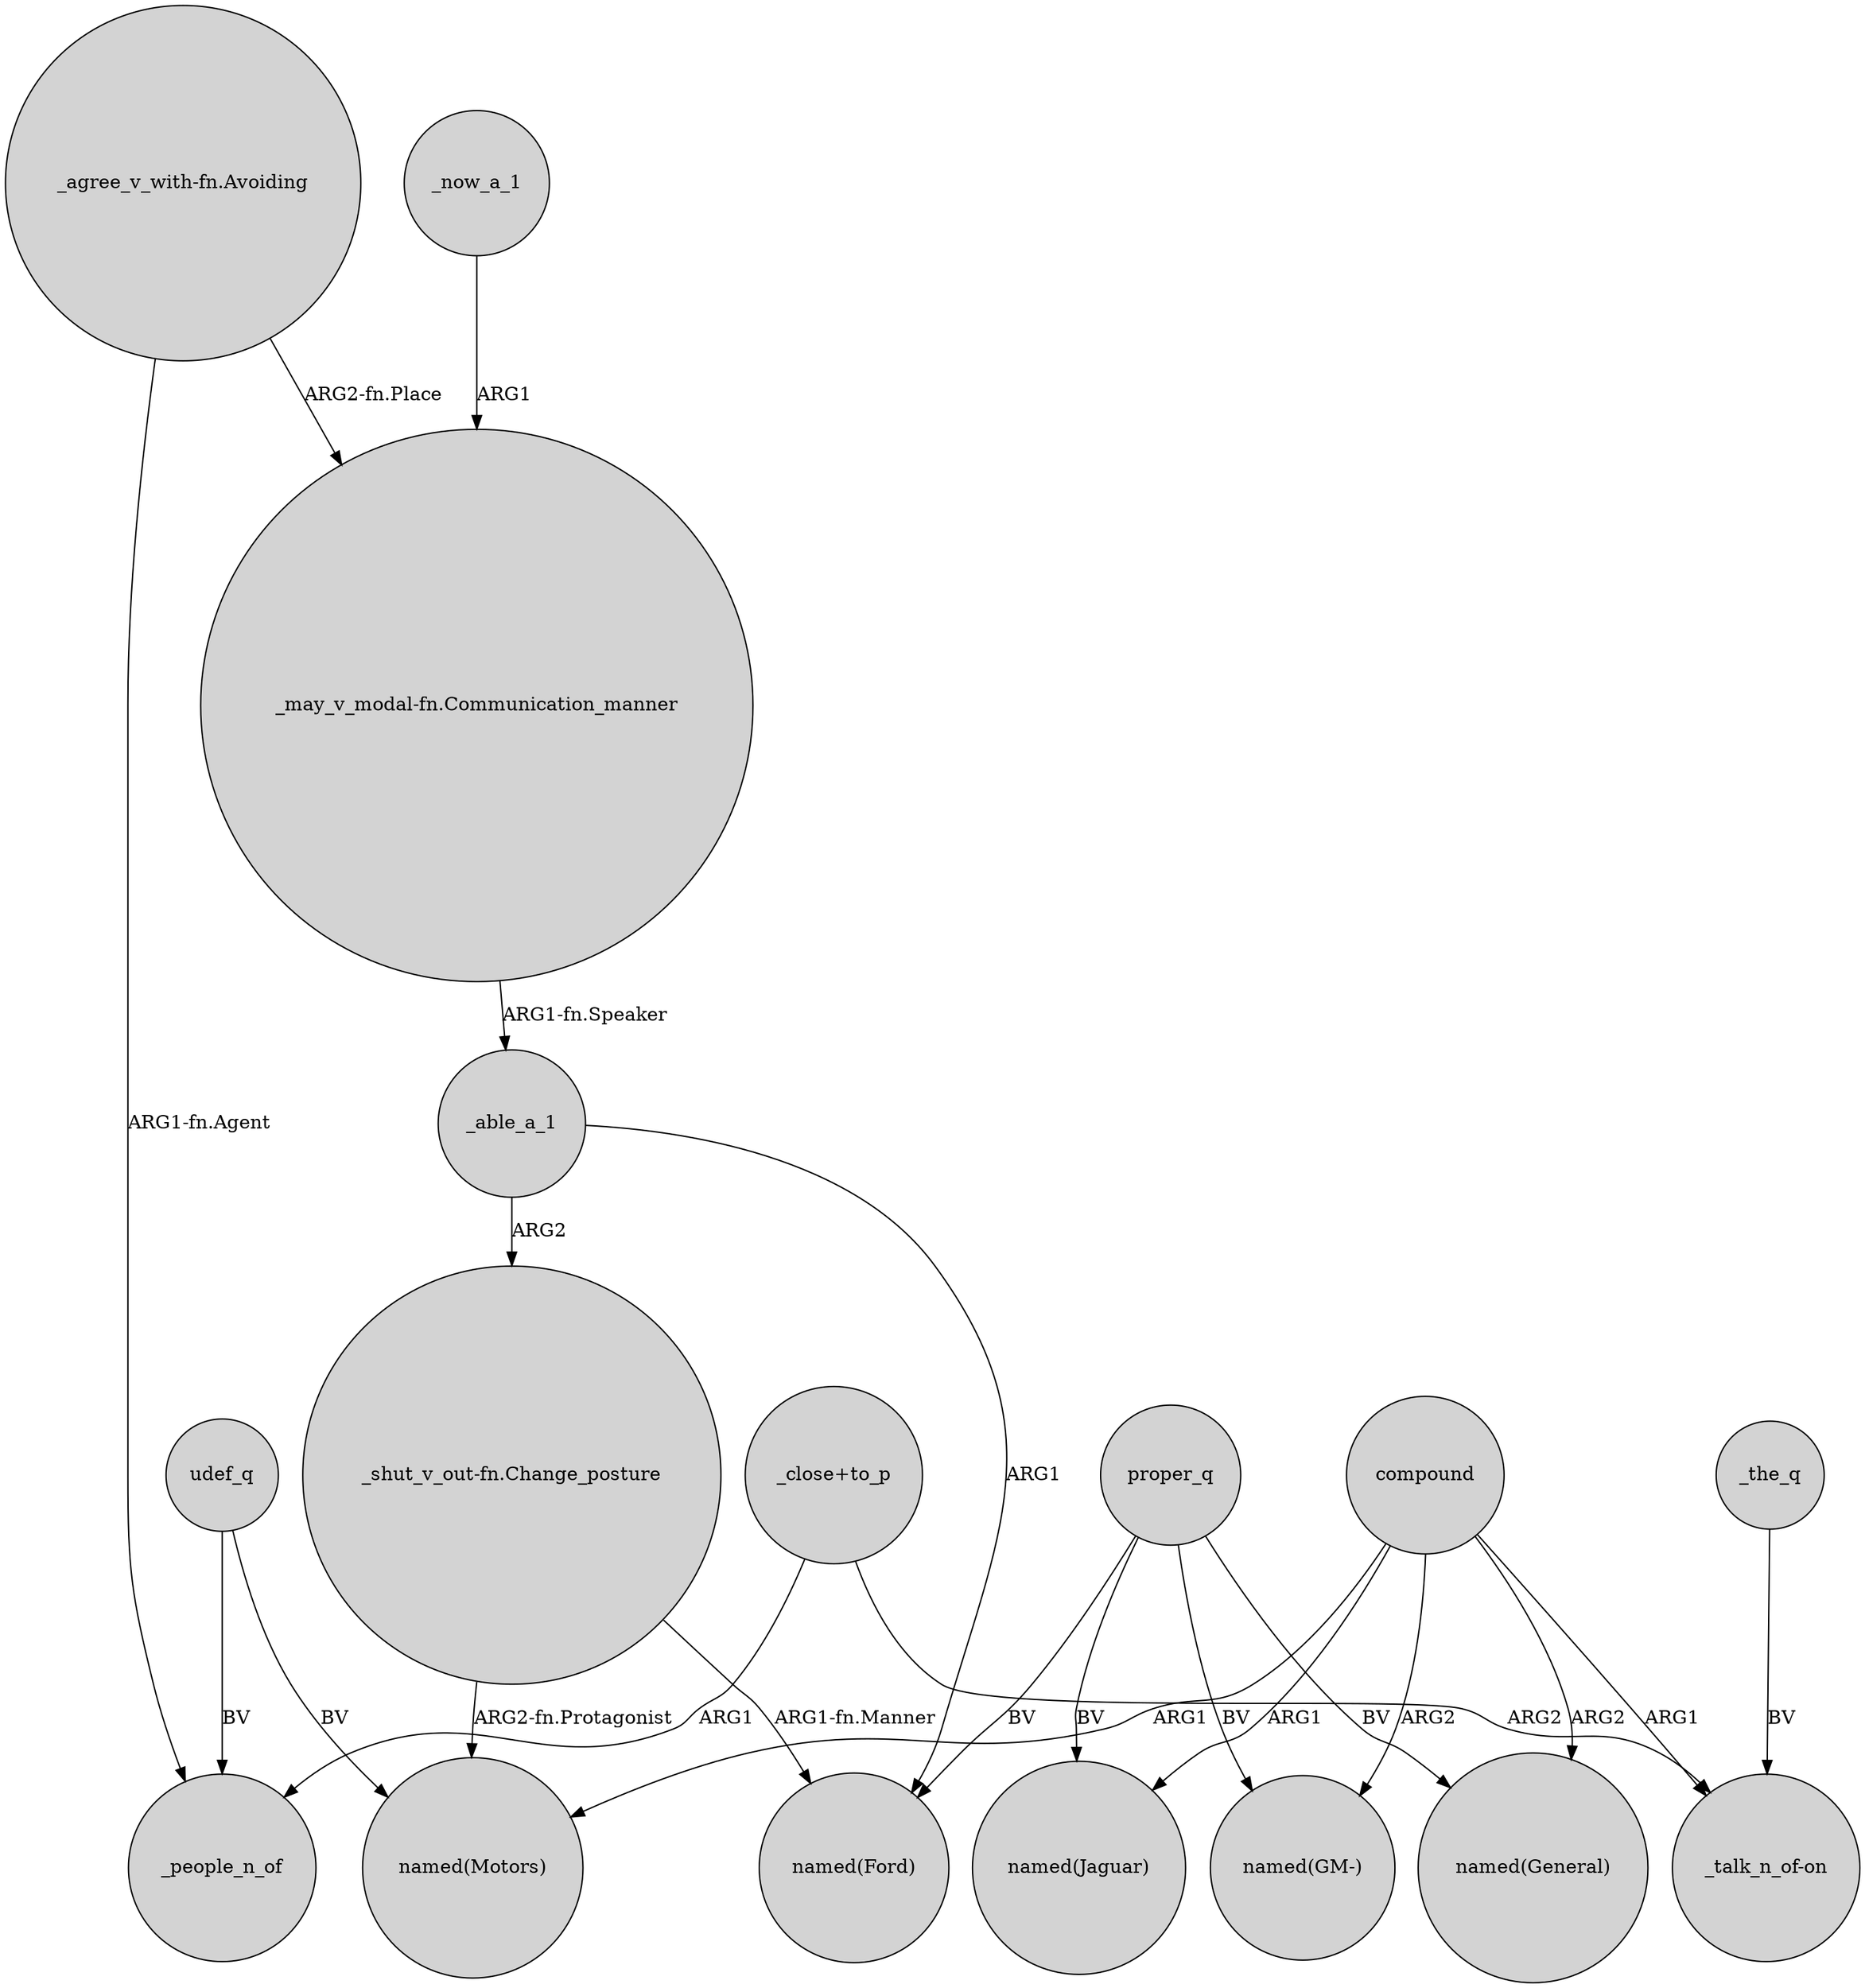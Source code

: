 digraph {
	node [shape=circle style=filled]
	udef_q -> _people_n_of [label=BV]
	proper_q -> "named(Ford)" [label=BV]
	"_agree_v_with-fn.Avoiding" -> "_may_v_modal-fn.Communication_manner" [label="ARG2-fn.Place"]
	"_shut_v_out-fn.Change_posture" -> "named(Motors)" [label="ARG2-fn.Protagonist"]
	udef_q -> "named(Motors)" [label=BV]
	compound -> "_talk_n_of-on" [label=ARG1]
	"_close+to_p" -> _people_n_of [label=ARG1]
	compound -> "named(GM-)" [label=ARG2]
	_able_a_1 -> "named(Ford)" [label=ARG1]
	compound -> "named(Motors)" [label=ARG1]
	_able_a_1 -> "_shut_v_out-fn.Change_posture" [label=ARG2]
	proper_q -> "named(GM-)" [label=BV]
	_the_q -> "_talk_n_of-on" [label=BV]
	"_close+to_p" -> "_talk_n_of-on" [label=ARG2]
	proper_q -> "named(Jaguar)" [label=BV]
	proper_q -> "named(General)" [label=BV]
	"_may_v_modal-fn.Communication_manner" -> _able_a_1 [label="ARG1-fn.Speaker"]
	"_agree_v_with-fn.Avoiding" -> _people_n_of [label="ARG1-fn.Agent"]
	"_shut_v_out-fn.Change_posture" -> "named(Ford)" [label="ARG1-fn.Manner"]
	_now_a_1 -> "_may_v_modal-fn.Communication_manner" [label=ARG1]
	compound -> "named(General)" [label=ARG2]
	compound -> "named(Jaguar)" [label=ARG1]
}
